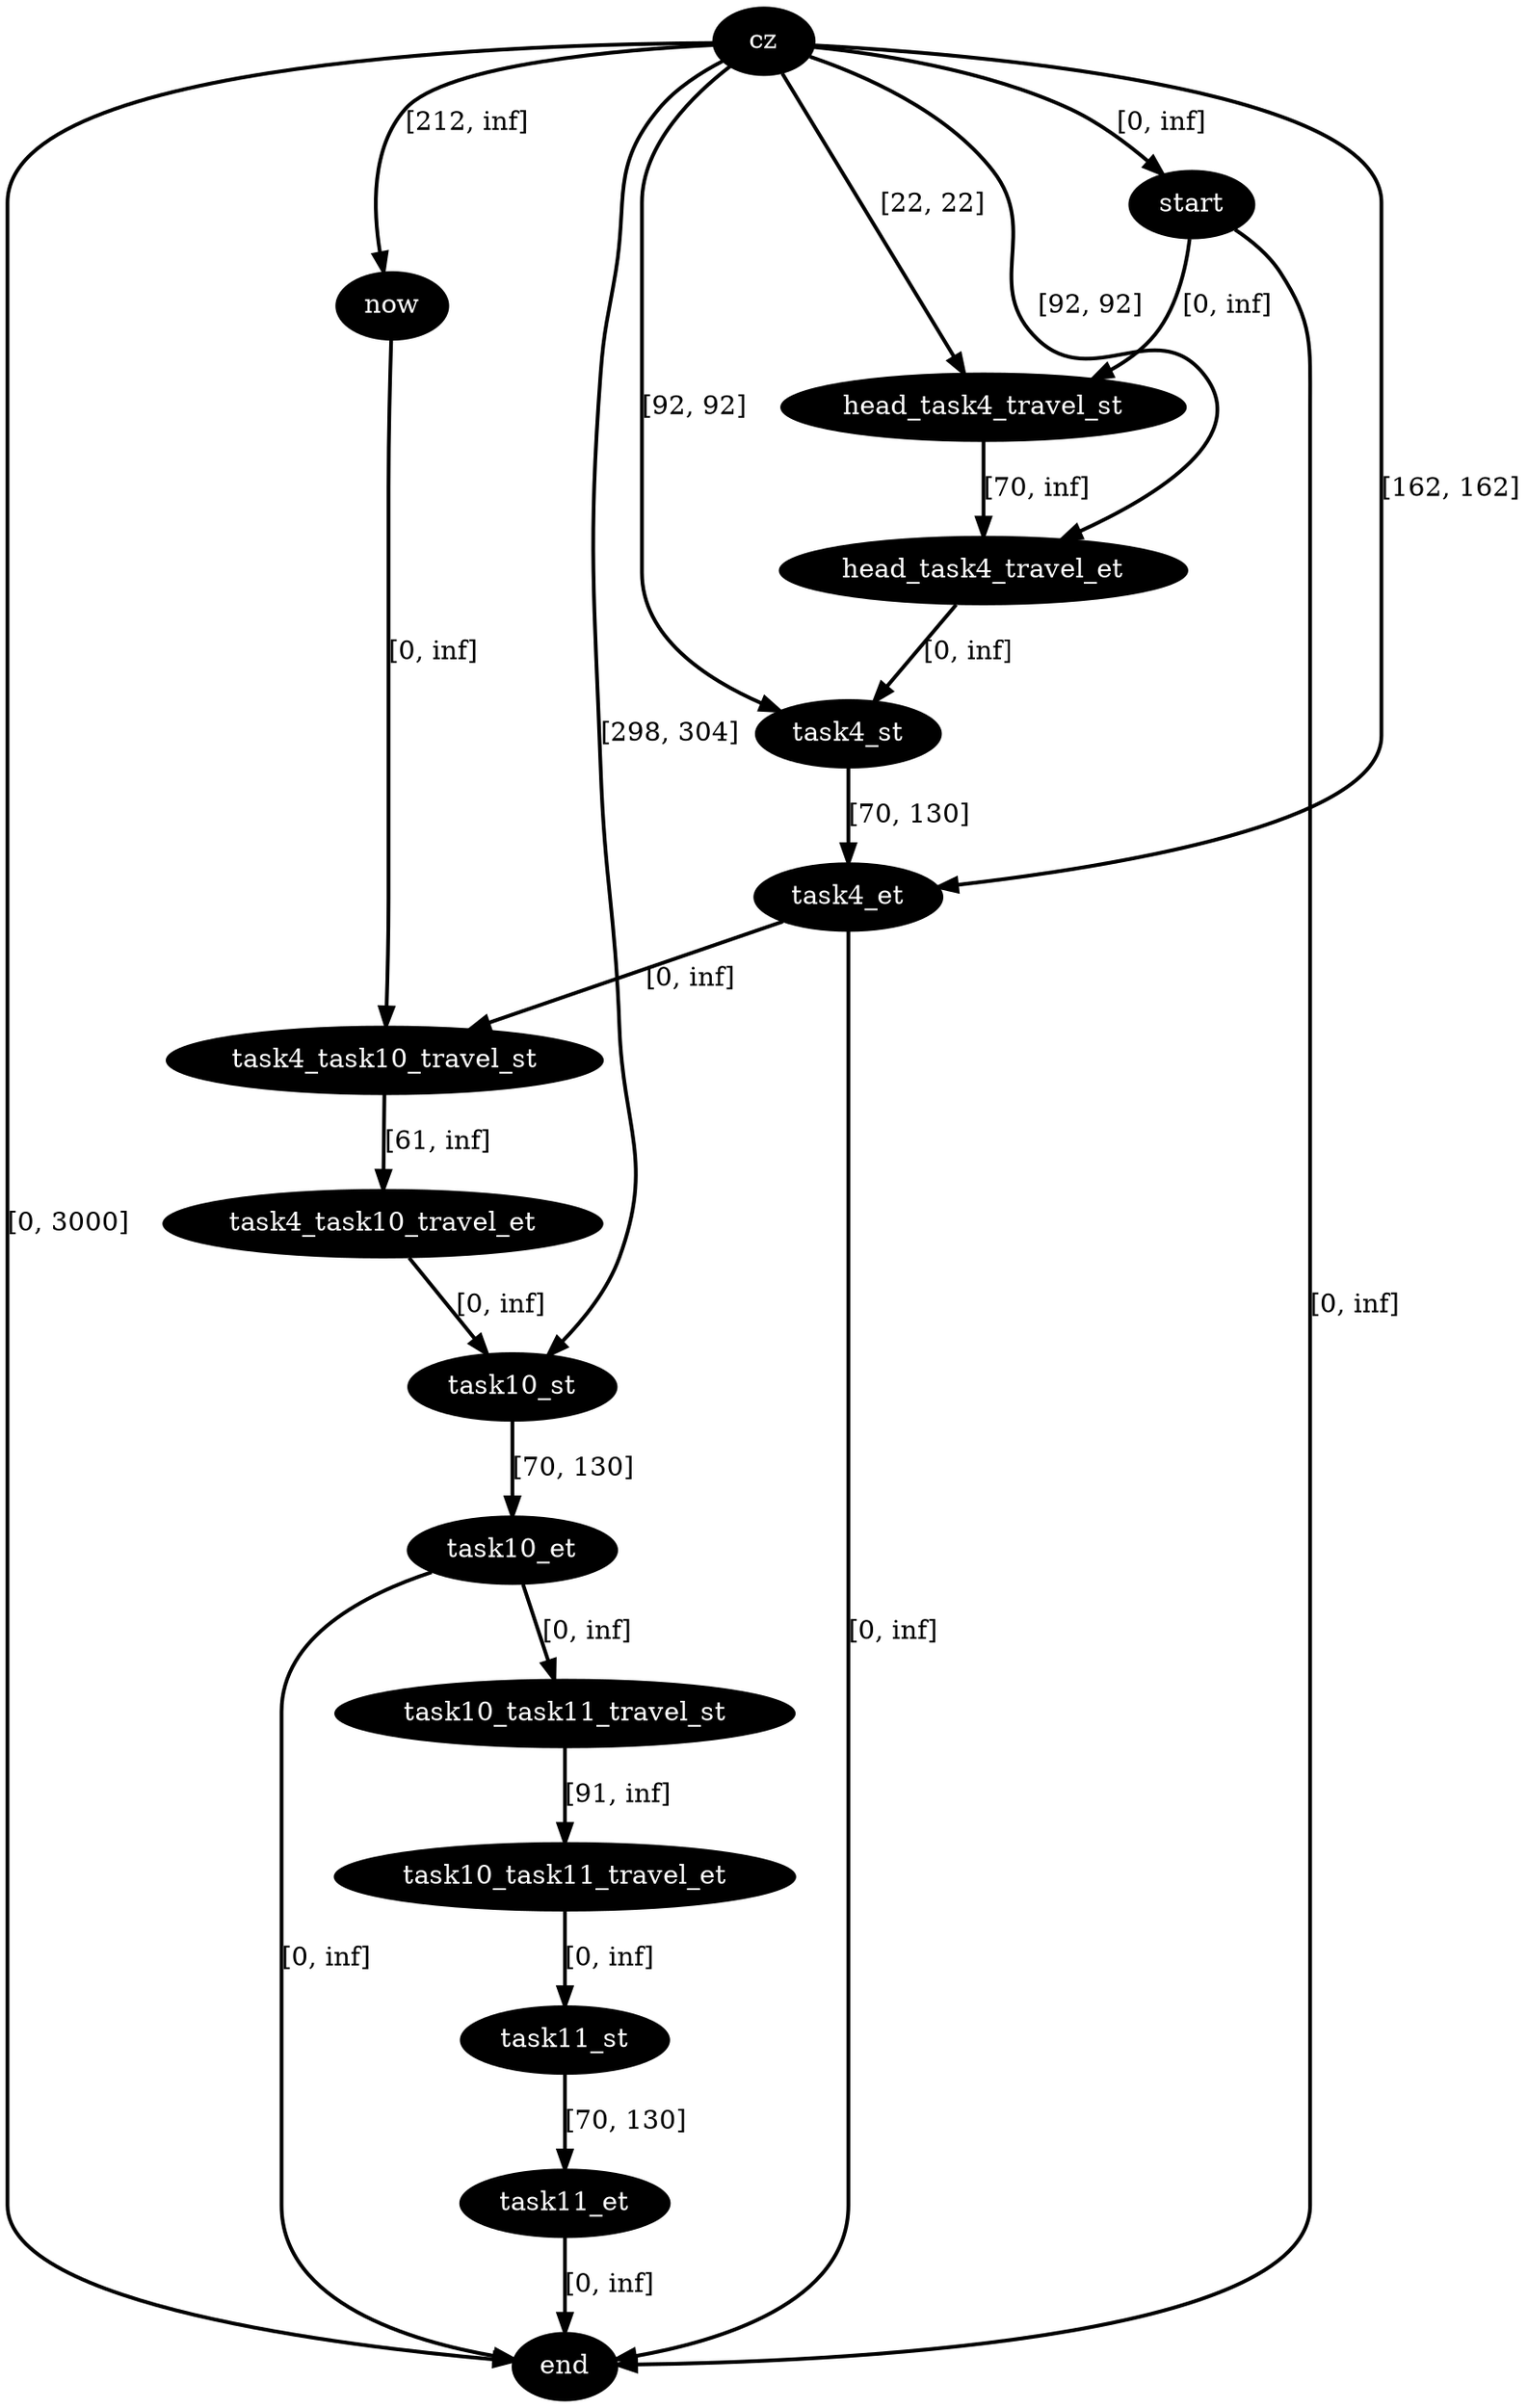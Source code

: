digraph plan {
0[label="cz",style=filled,fillcolor=black,fontcolor=white];
1[label="start",style=filled,fillcolor=black,fontcolor=white];
2[label="now",style=filled,fillcolor=black,fontcolor=white];
3[label="end",style=filled,fillcolor=black,fontcolor=white];
11[label="head_task4_travel_st",style=filled,fillcolor=black,fontcolor=white];
12[label="head_task4_travel_et",style=filled,fillcolor=black,fontcolor=white];
13[label="task4_st",style=filled,fillcolor=black,fontcolor=white];
14[label="task4_et",style=filled,fillcolor=black,fontcolor=white];
26[label="task10_st",style=filled,fillcolor=black,fontcolor=white];
27[label="task10_et",style=filled,fillcolor=black,fontcolor=white];
40[label="task11_st",style=filled,fillcolor=black,fontcolor=white];
41[label="task11_et",style=filled,fillcolor=black,fontcolor=white];
115[label="task4_task10_travel_st",style=filled,fillcolor=black,fontcolor=white];
116[label="task4_task10_travel_et",style=filled,fillcolor=black,fontcolor=white];
118[label="task10_task11_travel_st",style=filled,fillcolor=black,fontcolor=white];
119[label="task10_task11_travel_et",style=filled,fillcolor=black,fontcolor=white];
"0"->"1"[label="[0, inf]",penwidth=2,color=black];
"0"->"3"[label="[0, 3000]",penwidth=2,color=black];
"11"->"12"[label="[70, inf]",penwidth=2,color=black];
"0"->"12"[label="[92, 92]",penwidth=2,color=black];
"1"->"11"[label="[0, inf]",penwidth=2,color=black];
"0"->"11"[label="[22, 22]",penwidth=2,color=black];
"0"->"2"[label="[212, inf]",penwidth=2,color=black];
"2"->"115"[label="[0, inf]",penwidth=2,color=black];
"1"->"3"[label="[0, inf]",penwidth=2,color=black];
"27"->"3"[label="[0, inf]",penwidth=2,color=black];
"0"->"26"[label="[298, 304]",penwidth=2,color=black];
"118"->"119"[label="[91, inf]",penwidth=2,color=black];
"27"->"118"[label="[0, inf]",penwidth=2,color=black];
"26"->"27"[label="[70, 130]",penwidth=2,color=black];
"116"->"26"[label="[0, inf]",penwidth=2,color=black];
"41"->"3"[label="[0, inf]",penwidth=2,color=black];
"40"->"41"[label="[70, 130]",penwidth=2,color=black];
"119"->"40"[label="[0, inf]",penwidth=2,color=black];
"0"->"14"[label="[162, 162]",penwidth=2,color=black];
"14"->"3"[label="[0, inf]",penwidth=2,color=black];
"0"->"13"[label="[92, 92]",penwidth=2,color=black];
"115"->"116"[label="[61, inf]",penwidth=2,color=black];
"14"->"115"[label="[0, inf]",penwidth=2,color=black];
"13"->"14"[label="[70, 130]",penwidth=2,color=black];
"12"->"13"[label="[0, inf]",penwidth=2,color=black];
}
